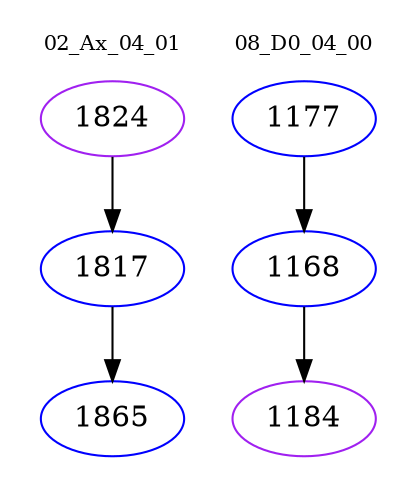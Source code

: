 digraph{
subgraph cluster_0 {
color = white
label = "02_Ax_04_01";
fontsize=10;
T0_1824 [label="1824", color="purple"]
T0_1824 -> T0_1817 [color="black"]
T0_1817 [label="1817", color="blue"]
T0_1817 -> T0_1865 [color="black"]
T0_1865 [label="1865", color="blue"]
}
subgraph cluster_1 {
color = white
label = "08_D0_04_00";
fontsize=10;
T1_1177 [label="1177", color="blue"]
T1_1177 -> T1_1168 [color="black"]
T1_1168 [label="1168", color="blue"]
T1_1168 -> T1_1184 [color="black"]
T1_1184 [label="1184", color="purple"]
}
}
